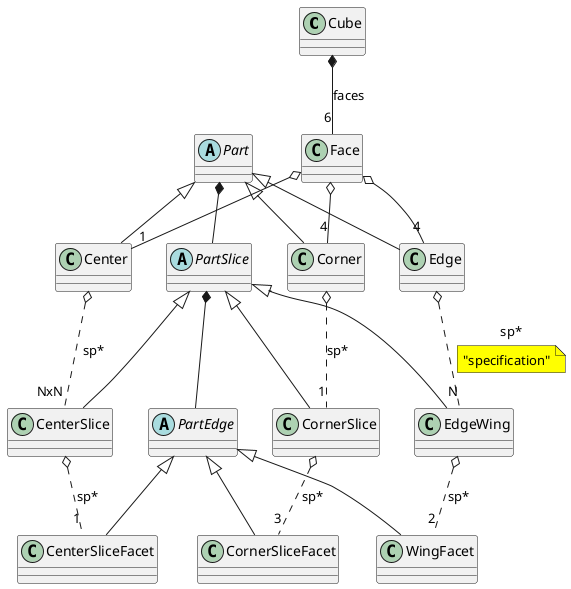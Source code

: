 @startuml
'https://plantuml.com/class-diagram

class Cube

class Face

abstract class Part
abstract class PartSlice
abstract class PartEdge

Part <|-- Edge
Part <|-- Corner
Part <|-- Center

Part *-- PartSlice

PartSlice <|-- EdgeWing
PartSlice <|-- CornerSlice
PartSlice <|-- CenterSlice


Cube   *--  "6" Face: "faces"

Face  o-- "1" Center
Face  o-- "4" Edge
Face  o-- "4" Corner

Edge o.. "N" EdgeWing: "sp*"
note on link #yellow: "specification"
Corner o.. "1" CornerSlice: "sp*"
Center o.. "NxN" CenterSlice: "sp*"

PartSlice *-- PartEdge

PartEdge <|-- WingFacet
PartEdge <|-- CornerSliceFacet
PartEdge <|-- CenterSliceFacet

EdgeWing o.. "2" WingFacet: "sp*"
CornerSlice o.. "3" CornerSliceFacet: "sp*"
CenterSlice o.. "1" CenterSliceFacet: "sp*"

@enduml